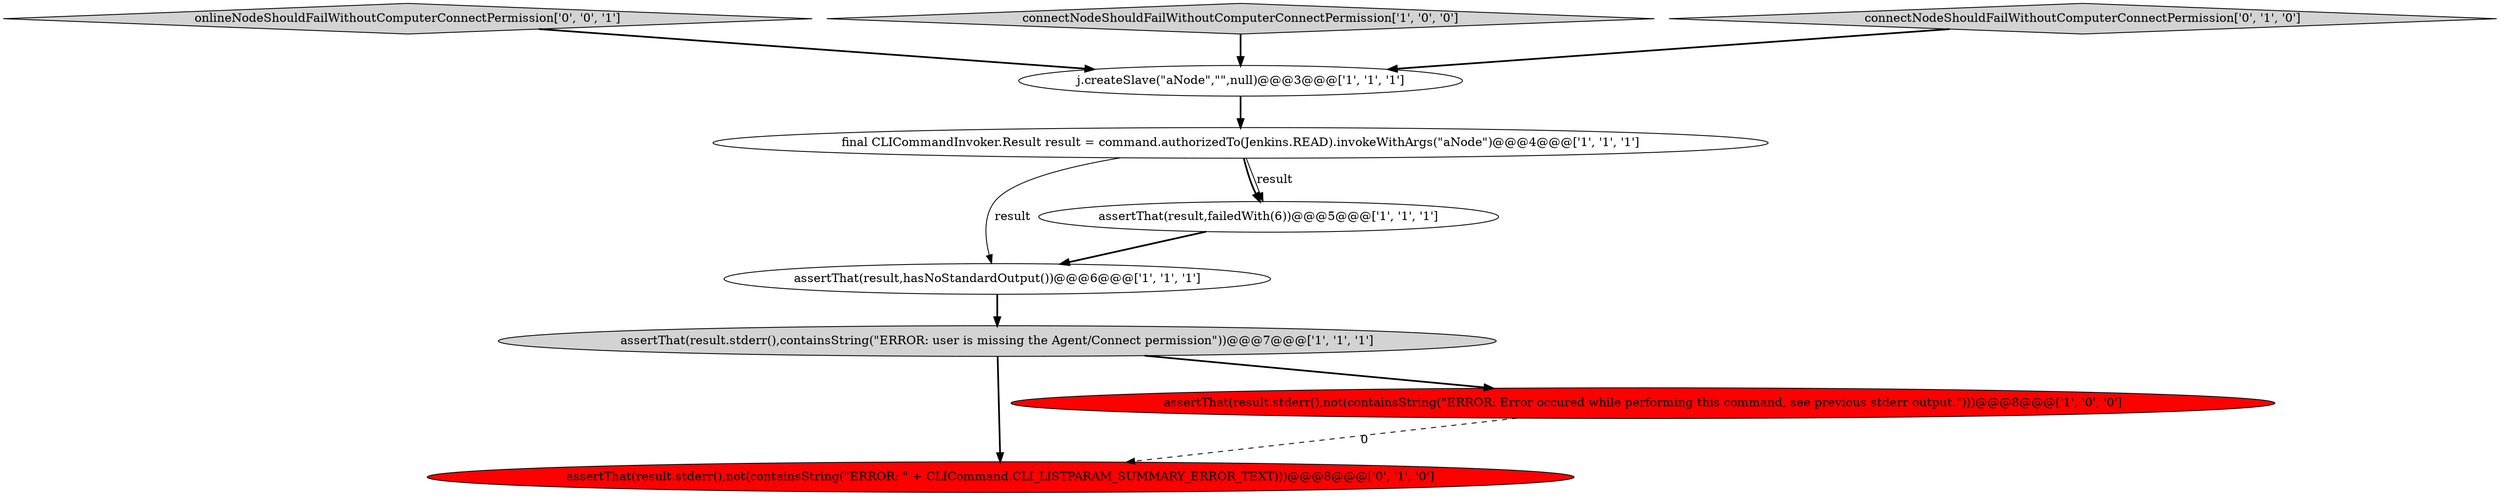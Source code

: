 digraph {
4 [style = filled, label = "final CLICommandInvoker.Result result = command.authorizedTo(Jenkins.READ).invokeWithArgs(\"aNode\")@@@4@@@['1', '1', '1']", fillcolor = white, shape = ellipse image = "AAA0AAABBB1BBB"];
7 [style = filled, label = "assertThat(result.stderr(),not(containsString(\"ERROR: \" + CLICommand.CLI_LISTPARAM_SUMMARY_ERROR_TEXT)))@@@8@@@['0', '1', '0']", fillcolor = red, shape = ellipse image = "AAA1AAABBB2BBB"];
9 [style = filled, label = "onlineNodeShouldFailWithoutComputerConnectPermission['0', '0', '1']", fillcolor = lightgray, shape = diamond image = "AAA0AAABBB3BBB"];
0 [style = filled, label = "connectNodeShouldFailWithoutComputerConnectPermission['1', '0', '0']", fillcolor = lightgray, shape = diamond image = "AAA0AAABBB1BBB"];
6 [style = filled, label = "assertThat(result.stderr(),containsString(\"ERROR: user is missing the Agent/Connect permission\"))@@@7@@@['1', '1', '1']", fillcolor = lightgray, shape = ellipse image = "AAA0AAABBB1BBB"];
2 [style = filled, label = "assertThat(result.stderr(),not(containsString(\"ERROR: Error occured while performing this command, see previous stderr output.\")))@@@8@@@['1', '0', '0']", fillcolor = red, shape = ellipse image = "AAA1AAABBB1BBB"];
1 [style = filled, label = "j.createSlave(\"aNode\",\"\",null)@@@3@@@['1', '1', '1']", fillcolor = white, shape = ellipse image = "AAA0AAABBB1BBB"];
8 [style = filled, label = "connectNodeShouldFailWithoutComputerConnectPermission['0', '1', '0']", fillcolor = lightgray, shape = diamond image = "AAA0AAABBB2BBB"];
5 [style = filled, label = "assertThat(result,hasNoStandardOutput())@@@6@@@['1', '1', '1']", fillcolor = white, shape = ellipse image = "AAA0AAABBB1BBB"];
3 [style = filled, label = "assertThat(result,failedWith(6))@@@5@@@['1', '1', '1']", fillcolor = white, shape = ellipse image = "AAA0AAABBB1BBB"];
8->1 [style = bold, label=""];
4->3 [style = bold, label=""];
1->4 [style = bold, label=""];
3->5 [style = bold, label=""];
5->6 [style = bold, label=""];
6->7 [style = bold, label=""];
9->1 [style = bold, label=""];
4->5 [style = solid, label="result"];
2->7 [style = dashed, label="0"];
0->1 [style = bold, label=""];
4->3 [style = solid, label="result"];
6->2 [style = bold, label=""];
}
